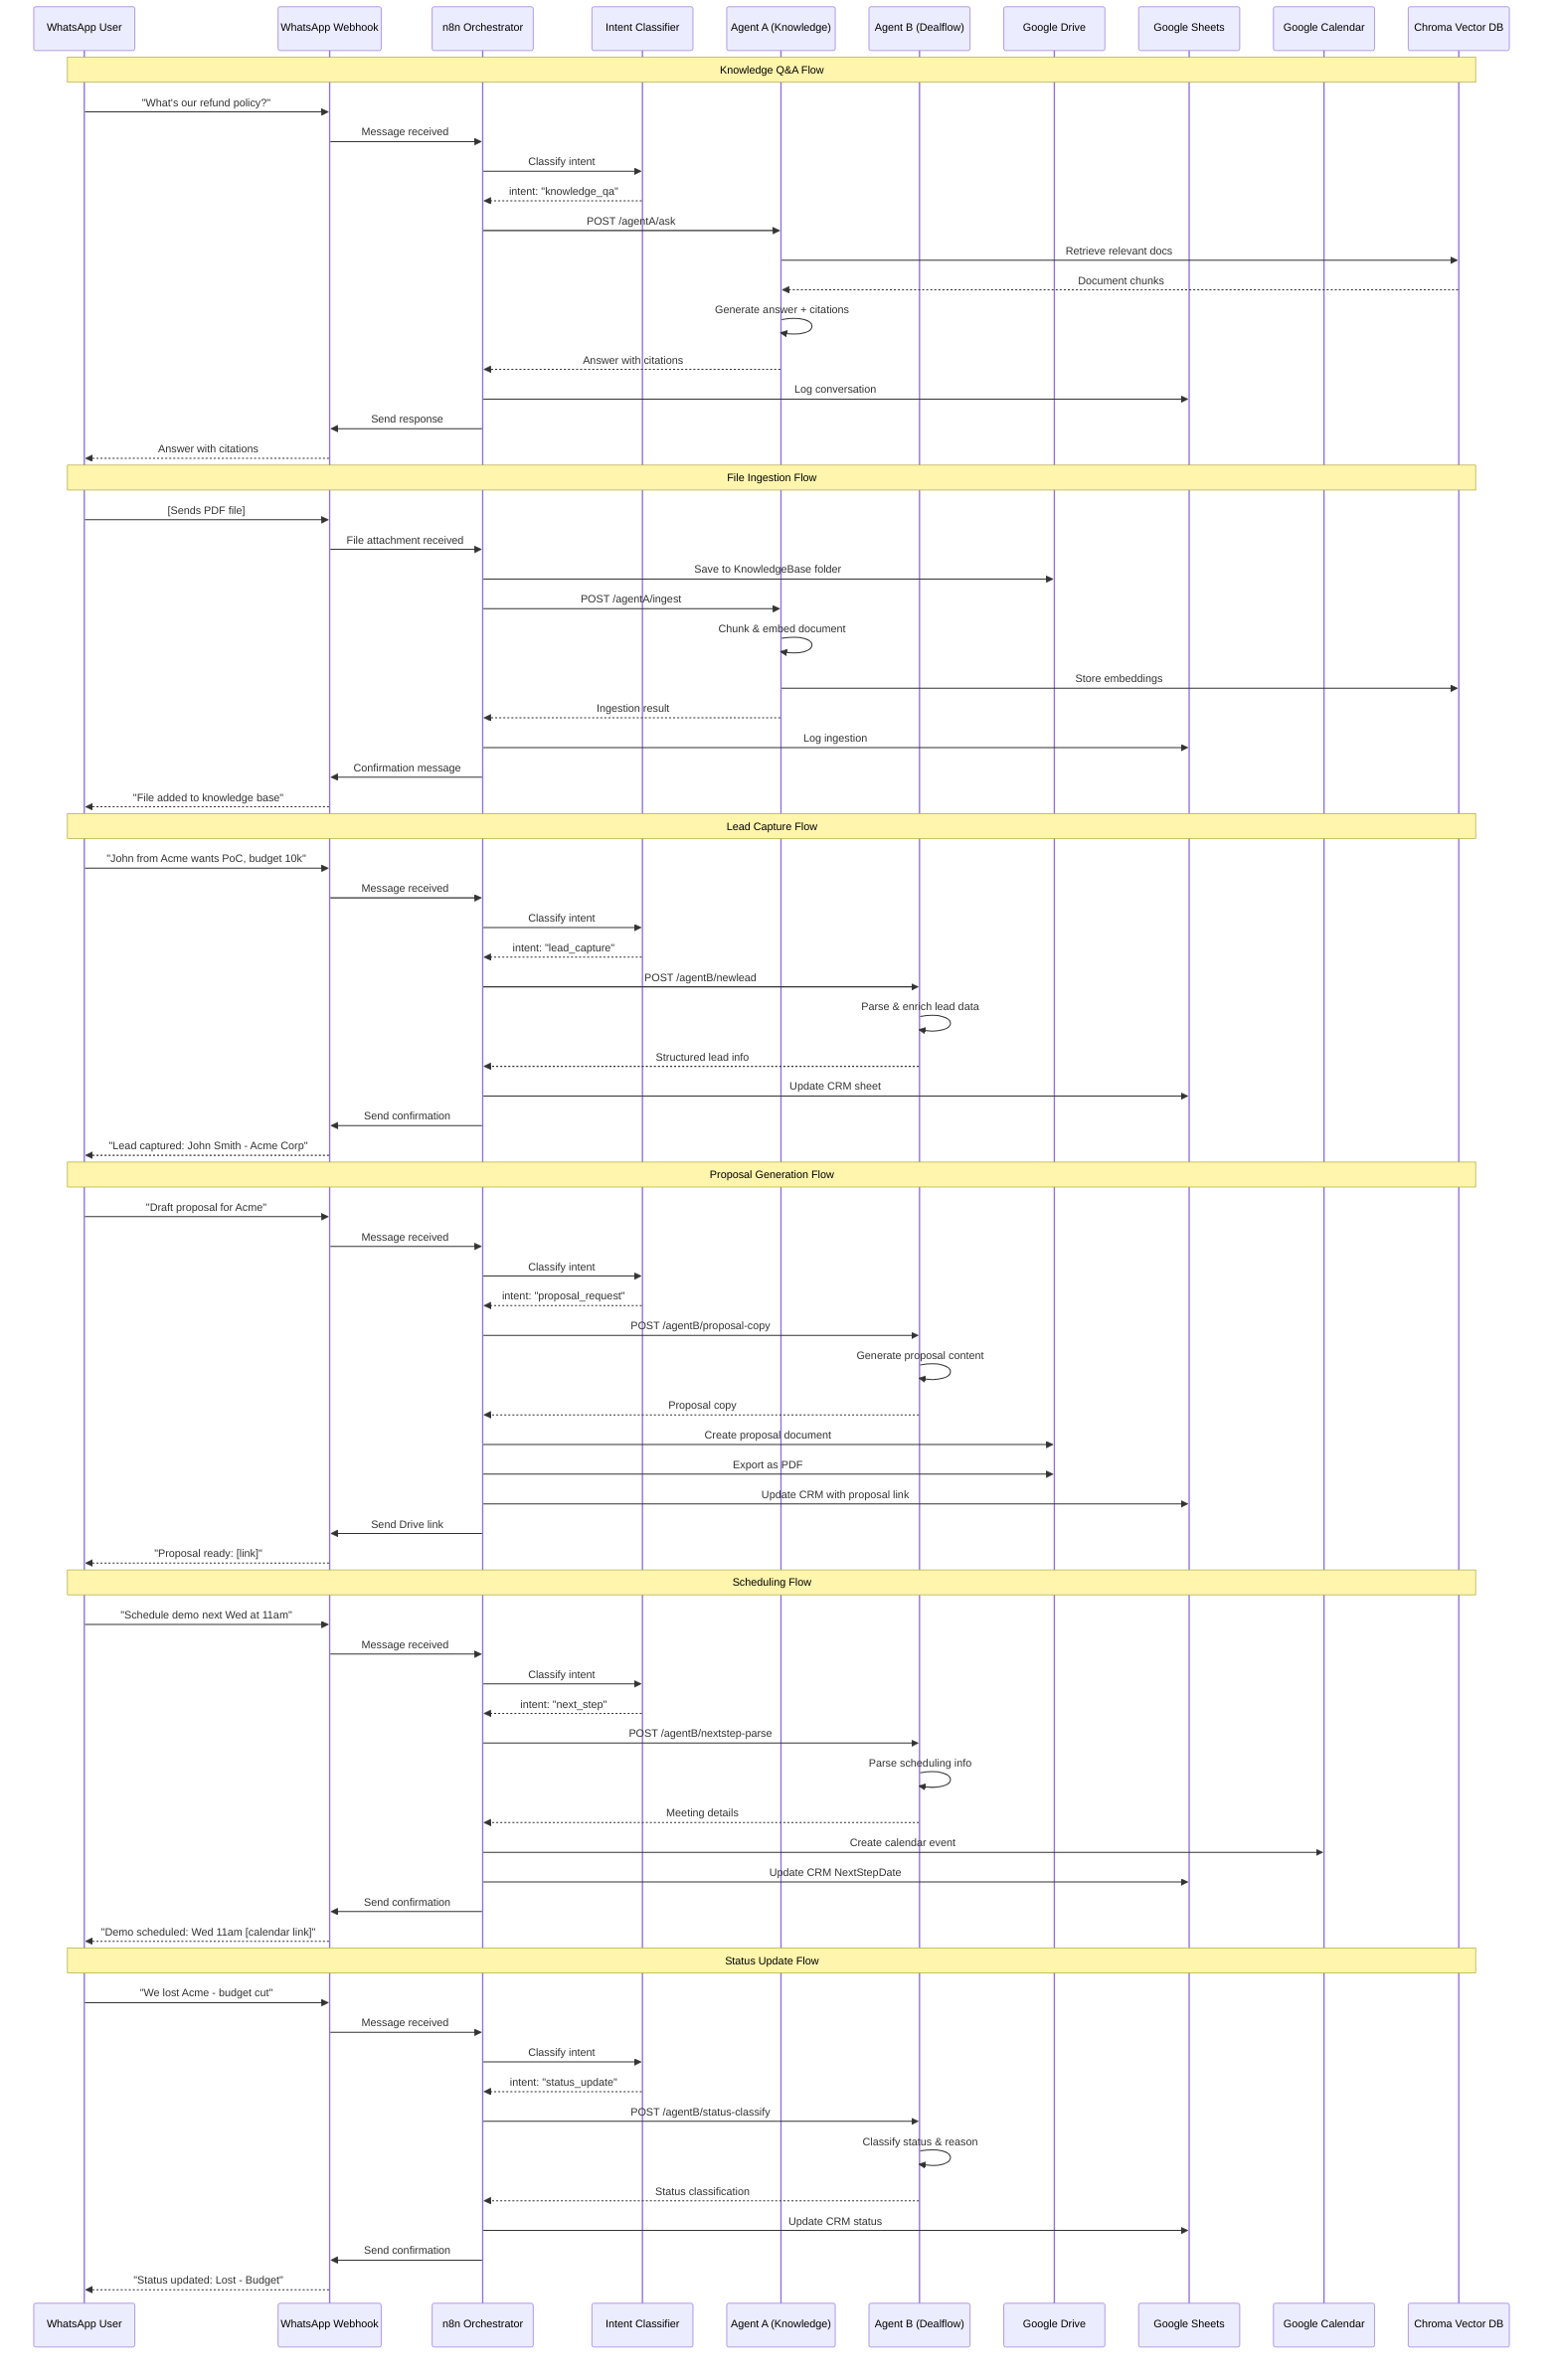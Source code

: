 sequenceDiagram
    participant User as WhatsApp User
    participant WH as WhatsApp Webhook
    participant N8N as n8n Orchestrator
    participant IC as Intent Classifier
    participant AA as Agent A (Knowledge)
    participant AB as Agent B (Dealflow)
    participant GD as Google Drive
    participant GS as Google Sheets
    participant GC as Google Calendar
    participant CV as Chroma Vector DB

    %% Knowledge Q&A Flow
    Note over User,CV: Knowledge Q&A Flow
    User->>WH: "What's our refund policy?"
    WH->>N8N: Message received
    N8N->>IC: Classify intent
    IC-->>N8N: intent: "knowledge_qa"
    N8N->>AA: POST /agentA/ask
    AA->>CV: Retrieve relevant docs
    CV-->>AA: Document chunks
    AA->>AA: Generate answer + citations
    AA-->>N8N: Answer with citations
    N8N->>GS: Log conversation
    N8N->>WH: Send response
    WH-->>User: Answer with citations

    %% File Ingestion Flow  
    Note over User,CV: File Ingestion Flow
    User->>WH: [Sends PDF file]
    WH->>N8N: File attachment received
    N8N->>GD: Save to KnowledgeBase folder
    N8N->>AA: POST /agentA/ingest
    AA->>AA: Chunk & embed document
    AA->>CV: Store embeddings
    AA-->>N8N: Ingestion result
    N8N->>GS: Log ingestion
    N8N->>WH: Confirmation message
    WH-->>User: "File added to knowledge base"

    %% Lead Capture Flow
    Note over User,CV: Lead Capture Flow  
    User->>WH: "John from Acme wants PoC, budget 10k"
    WH->>N8N: Message received
    N8N->>IC: Classify intent
    IC-->>N8N: intent: "lead_capture"
    N8N->>AB: POST /agentB/newlead
    AB->>AB: Parse & enrich lead data
    AB-->>N8N: Structured lead info
    N8N->>GS: Update CRM sheet
    N8N->>WH: Send confirmation
    WH-->>User: "Lead captured: John Smith - Acme Corp"

    %% Proposal Generation Flow
    Note over User,CV: Proposal Generation Flow
    User->>WH: "Draft proposal for Acme"
    WH->>N8N: Message received  
    N8N->>IC: Classify intent
    IC-->>N8N: intent: "proposal_request"
    N8N->>AB: POST /agentB/proposal-copy
    AB->>AB: Generate proposal content
    AB-->>N8N: Proposal copy
    N8N->>GD: Create proposal document
    N8N->>GD: Export as PDF
    N8N->>GS: Update CRM with proposal link
    N8N->>WH: Send Drive link
    WH-->>User: "Proposal ready: [link]"

    %% Scheduling Flow
    Note over User,CV: Scheduling Flow
    User->>WH: "Schedule demo next Wed at 11am"
    WH->>N8N: Message received
    N8N->>IC: Classify intent  
    IC-->>N8N: intent: "next_step"
    N8N->>AB: POST /agentB/nextstep-parse
    AB->>AB: Parse scheduling info
    AB-->>N8N: Meeting details
    N8N->>GC: Create calendar event
    N8N->>GS: Update CRM NextStepDate
    N8N->>WH: Send confirmation
    WH-->>User: "Demo scheduled: Wed 11am [calendar link]"

    %% Status Update Flow
    Note over User,CV: Status Update Flow
    User->>WH: "We lost Acme - budget cut"
    WH->>N8N: Message received
    N8N->>IC: Classify intent
    IC-->>N8N: intent: "status_update"  
    N8N->>AB: POST /agentB/status-classify
    AB->>AB: Classify status & reason
    AB-->>N8N: Status classification
    N8N->>GS: Update CRM status
    N8N->>WH: Send confirmation
    WH-->>User: "Status updated: Lost - Budget"